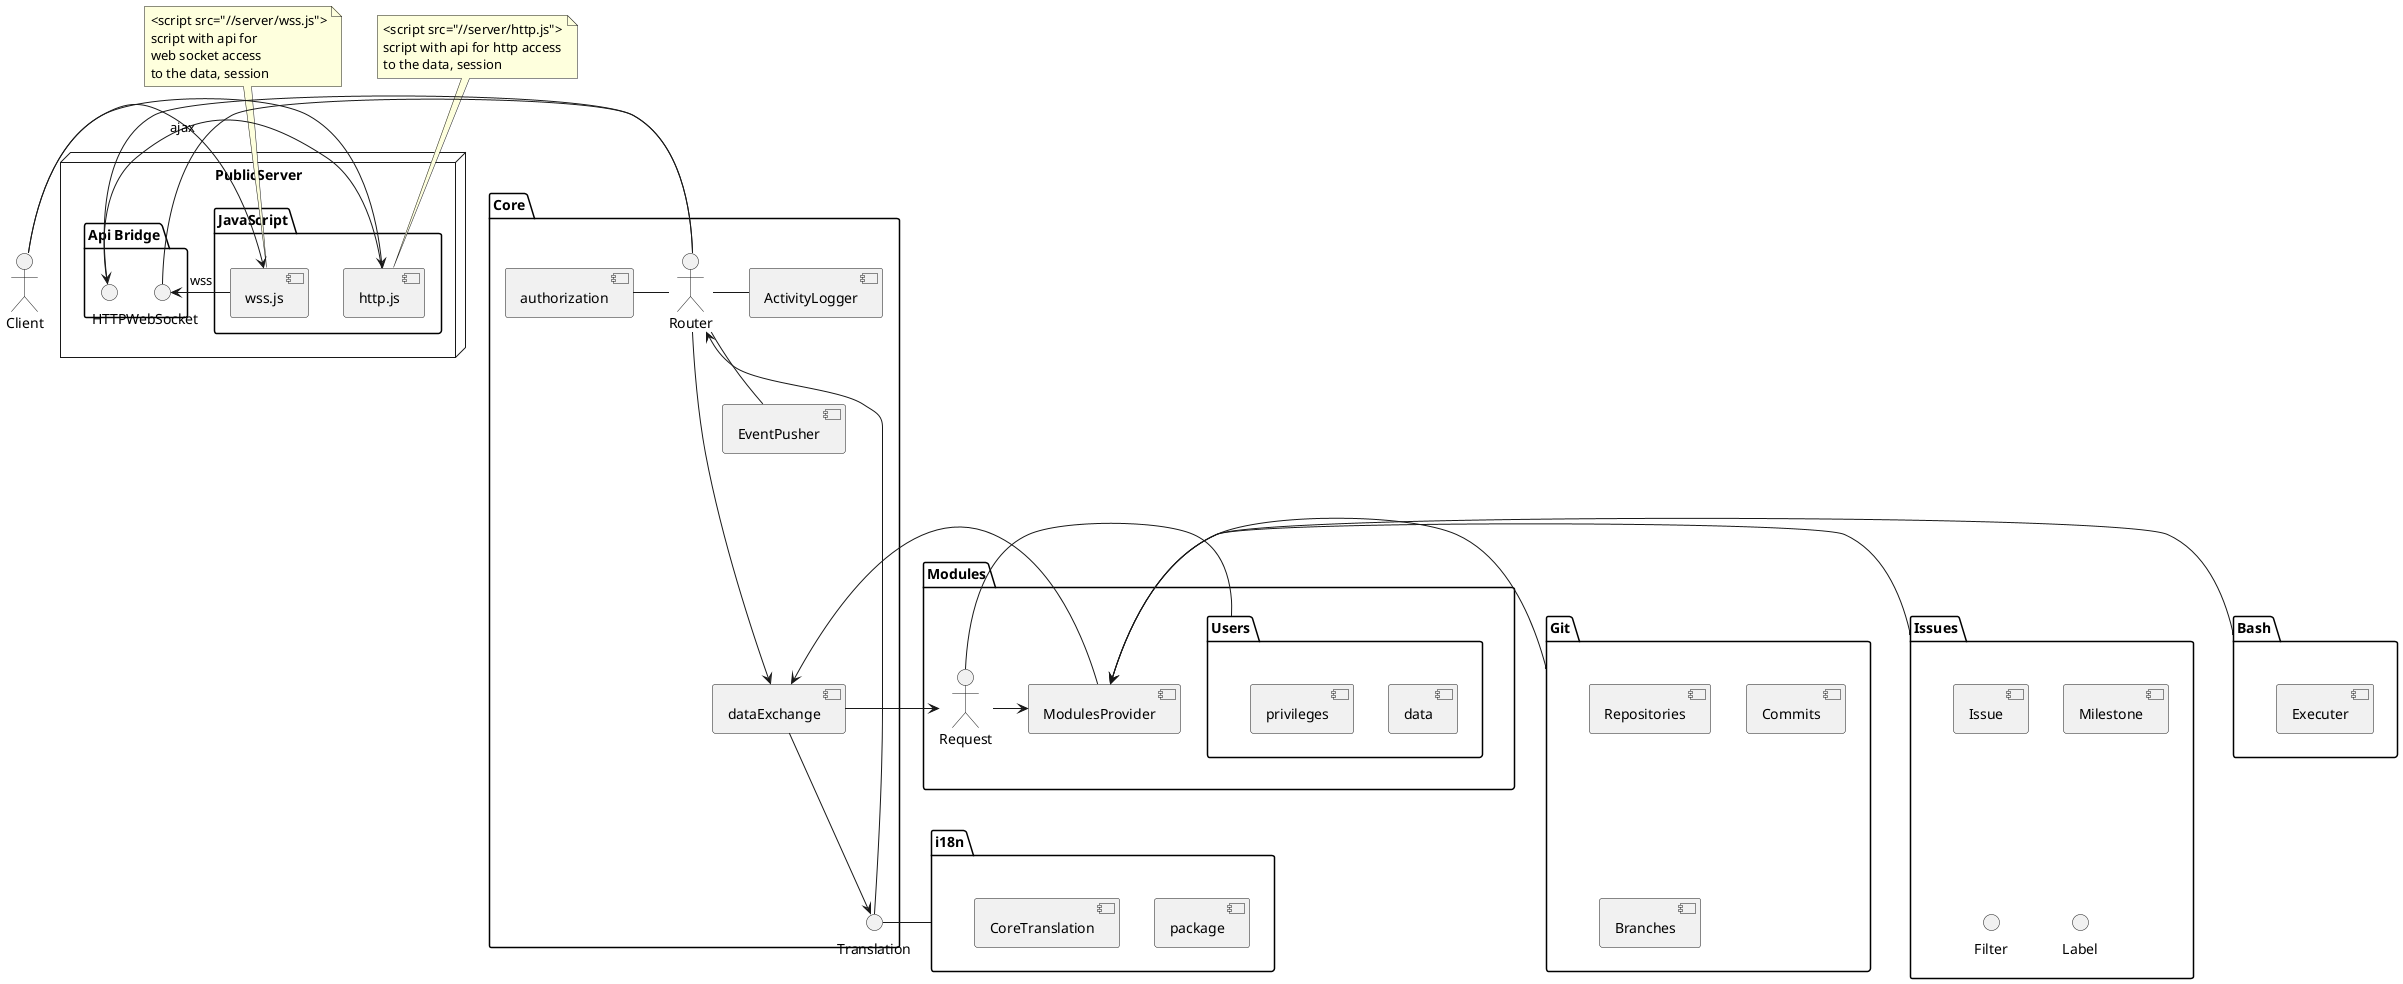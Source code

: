 @startuml

node "PublicServer" {
    package "JavaScript" {
        [wss.js]
        [http.js]
    }

    package "Api Bridge" {
        ()HTTP
        ()WebSocket
    }
}

:Client: -> [wss.js]
:Client: -> [http.js]

[wss.js] -> WebSocket:wss
[http.js] -> HTTP :ajax



package "Core" {
    [authorization] - Router
    ()Router - [ActivityLogger]
    Router ----> [dataExchange]
    [dataExchange] -->  ()Translation
    ()Translation --> Router
    Router -- [EventPusher]
    ()Translation

}


i18n - Translation

package "i18n" {
   [package]
   [CoreTranslation]
}

WebSocket - Router
HTTP - Router

package "Modules" {
    [ModulesProvider]
    Request - Users
}

package "Users" {
     [data]
     [privileges]

 }



Git ->  ModulesProvider

package "Git" {
    [Repositories]
    [Commits]
    [Branches]
}
Issues ->  ModulesProvider
package "Issues" {
    [Issue]
    [Milestone]
    ()Filter
    ()Label
}

Bash ->  ModulesProvider
package "Bash" {
    [Executer]
}

dataExchange -> Request
Request -> ModulesProvider
ModulesProvider -> dataExchange

    note top of wss.js
        <script src="//server/wss.js">
        script with api for
        web socket access
        to the data, session
    end note

    note top of http.js
        <script src="//server/http.js">
        script with api for http access
        to the data, session
    end note


@enduml